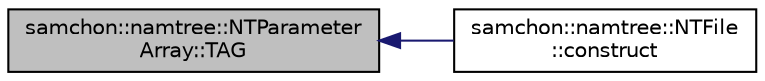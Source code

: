 digraph "samchon::namtree::NTParameterArray::TAG"
{
  edge [fontname="Helvetica",fontsize="10",labelfontname="Helvetica",labelfontsize="10"];
  node [fontname="Helvetica",fontsize="10",shape=record];
  rankdir="LR";
  Node1 [label="samchon::namtree::NTParameter\lArray::TAG",height=0.2,width=0.4,color="black", fillcolor="grey75", style="filled", fontcolor="black"];
  Node1 -> Node2 [dir="back",color="midnightblue",fontsize="10",style="solid",fontname="Helvetica"];
  Node2 [label="samchon::namtree::NTFile\l::construct",height=0.2,width=0.4,color="black", fillcolor="white", style="filled",URL="$d2/da2/classsamchon_1_1namtree_1_1NTFile.html#a427297829a52eaab4f7d36581a453bb2",tooltip="Construct data of the Entity from an XML object. "];
}
